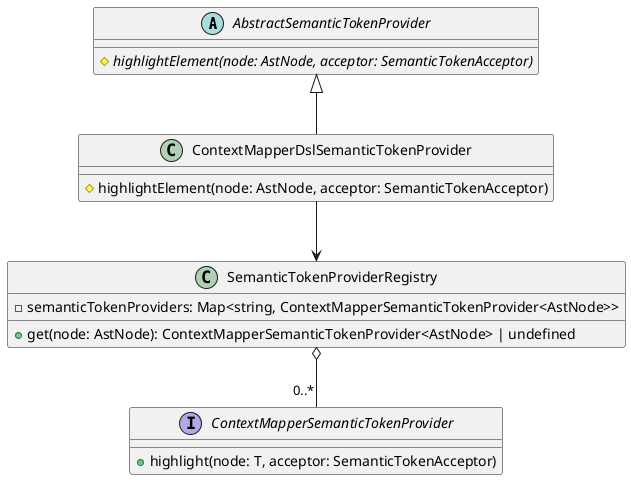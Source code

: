 @startuml
abstract class AbstractSemanticTokenProvider {
{abstract} # highlightElement(node: AstNode, acceptor: SemanticTokenAcceptor)
}

class ContextMapperDslSemanticTokenProvider {
# highlightElement(node: AstNode, acceptor: SemanticTokenAcceptor)
}

class SemanticTokenProviderRegistry {
- semanticTokenProviders: Map<string, ContextMapperSemanticTokenProvider<AstNode>>
+ get(node: AstNode): ContextMapperSemanticTokenProvider<AstNode> | undefined
}

interface ContextMapperSemanticTokenProvider {
+ highlight(node: T, acceptor: SemanticTokenAcceptor)
}

AbstractSemanticTokenProvider <|-- ContextMapperDslSemanticTokenProvider
ContextMapperDslSemanticTokenProvider --> SemanticTokenProviderRegistry
SemanticTokenProviderRegistry o-- "0..*" ContextMapperSemanticTokenProvider
@enduml